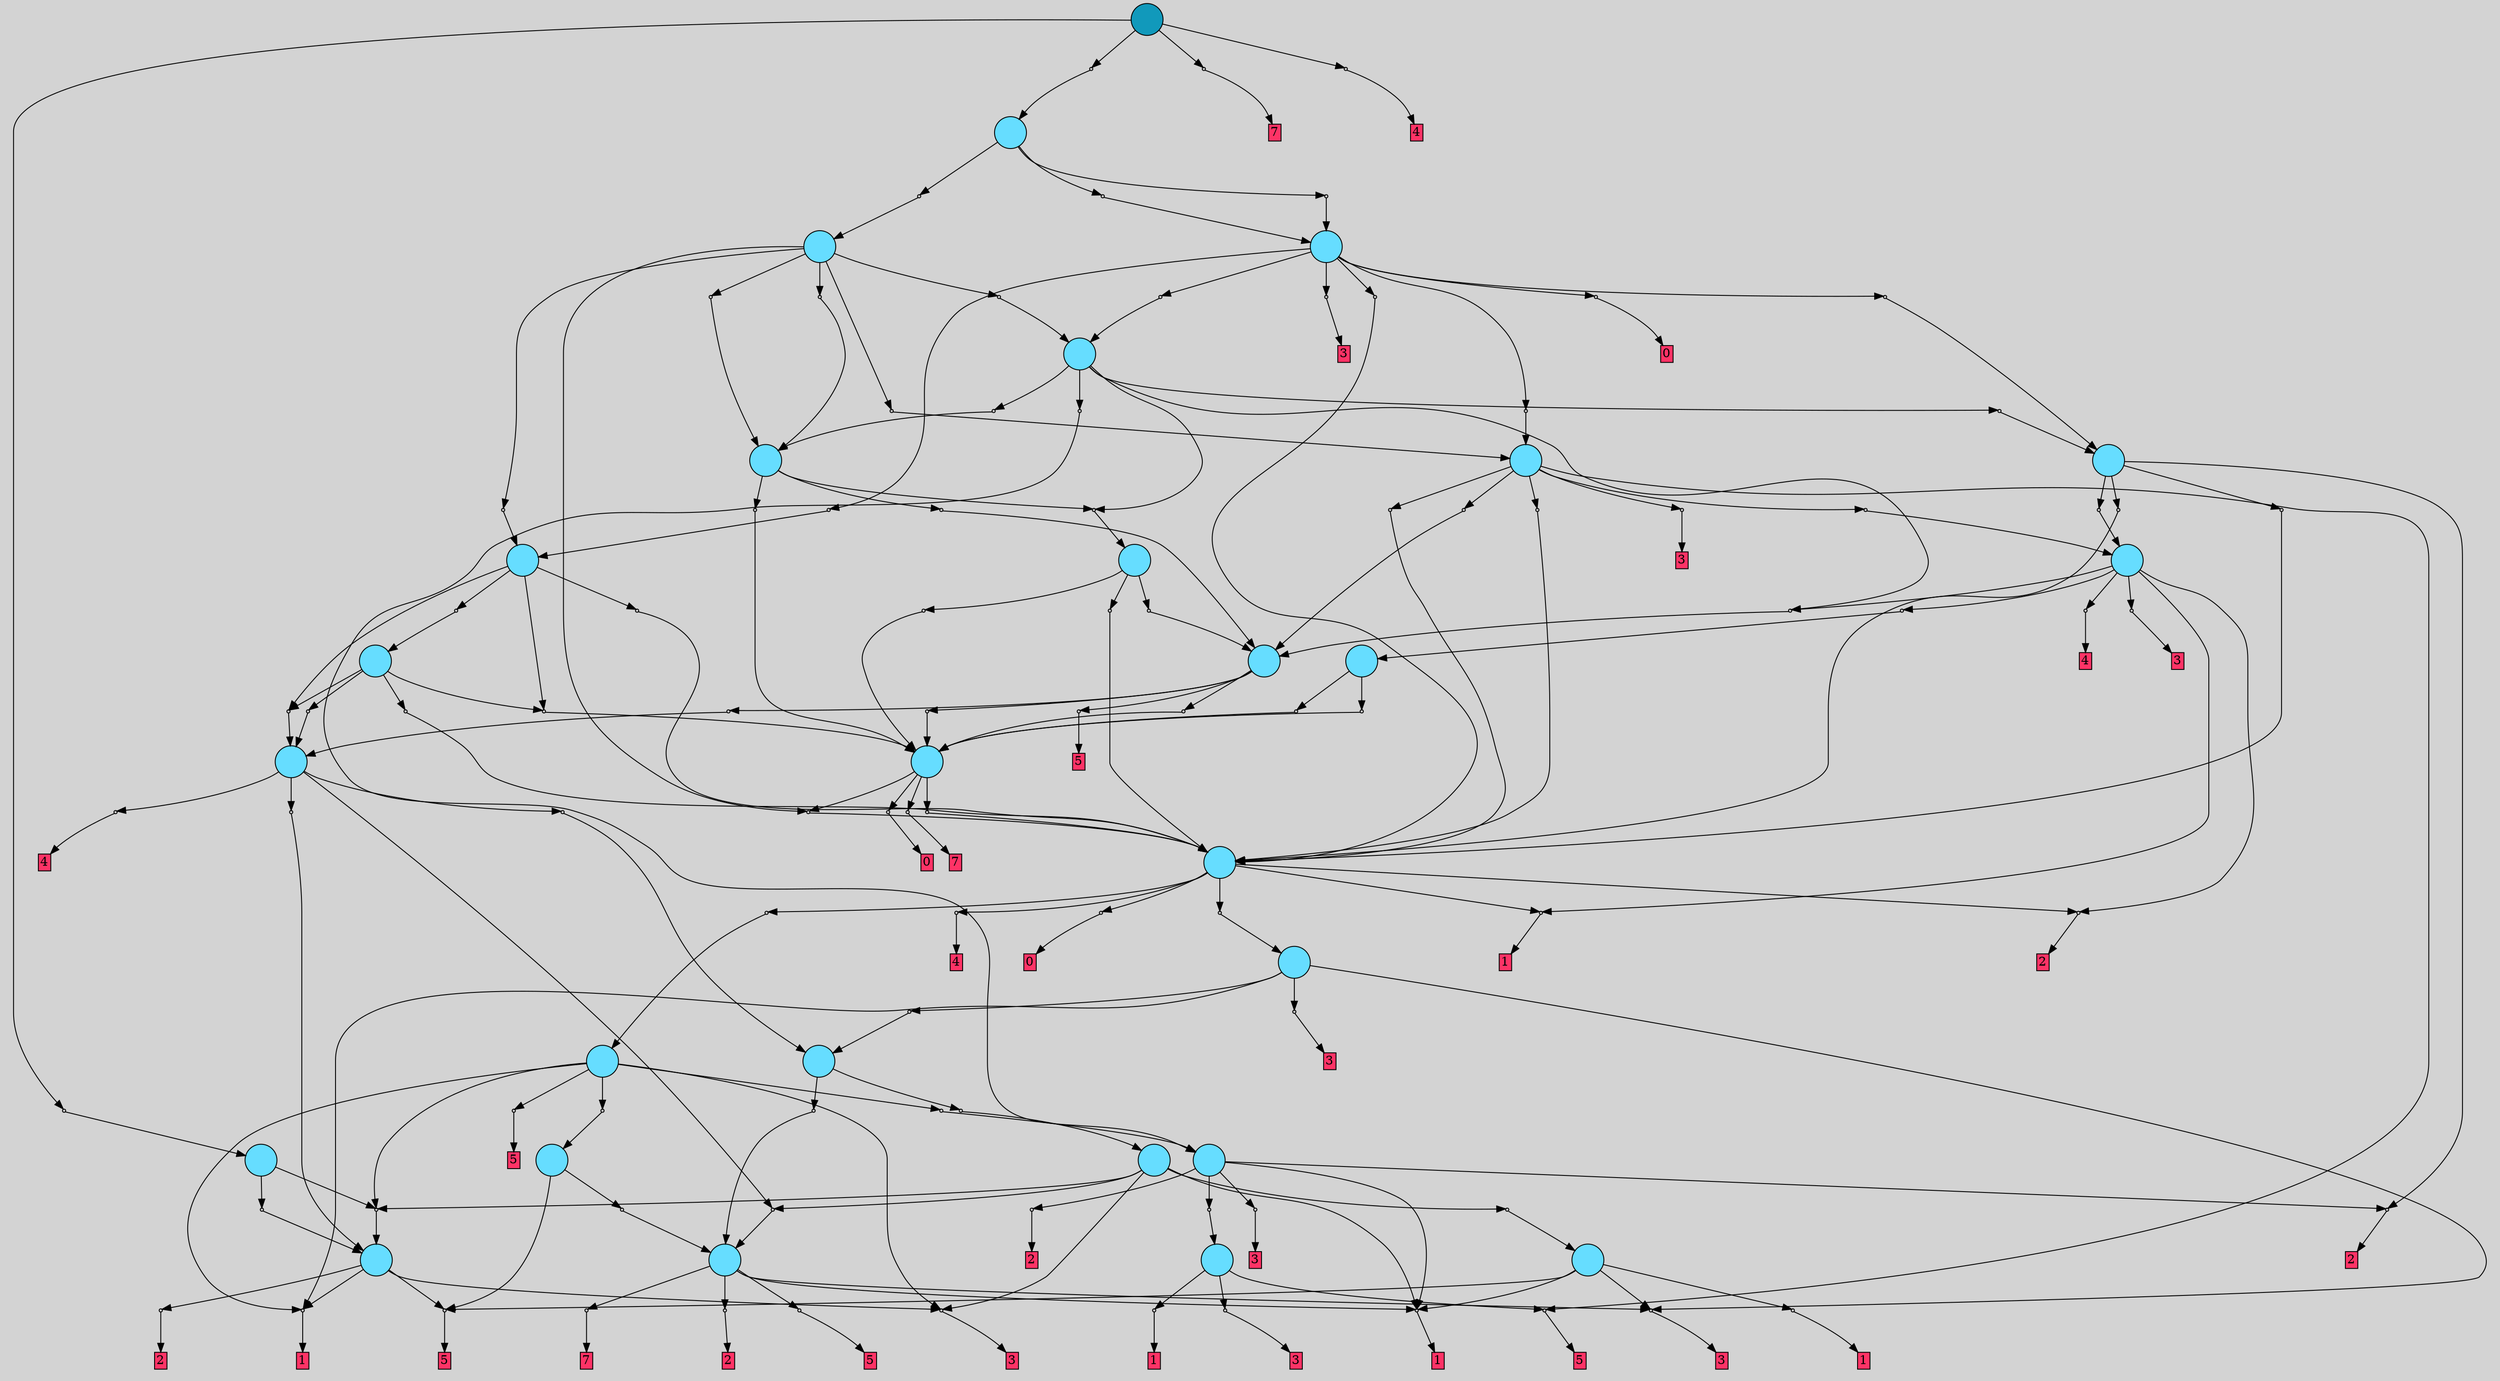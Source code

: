 // File exported with GEGELATI v1.3.1
// On the 2024-07-18 13:47:47
// With the File::TPGGraphDotExporter
digraph{
	graph[pad = "0.212, 0.055" bgcolor = lightgray]
	node[shape=circle style = filled label = ""]
		T0 [fillcolor="#66ddff"]
		T1 [fillcolor="#66ddff"]
		T2 [fillcolor="#66ddff"]
		T3 [fillcolor="#66ddff"]
		T4 [fillcolor="#66ddff"]
		T5 [fillcolor="#66ddff"]
		T6 [fillcolor="#66ddff"]
		T7 [fillcolor="#66ddff"]
		T8 [fillcolor="#66ddff"]
		T9 [fillcolor="#66ddff"]
		T10 [fillcolor="#66ddff"]
		T11 [fillcolor="#66ddff"]
		T12 [fillcolor="#66ddff"]
		T13 [fillcolor="#66ddff"]
		T14 [fillcolor="#66ddff"]
		T15 [fillcolor="#66ddff"]
		T16 [fillcolor="#66ddff"]
		T17 [fillcolor="#66ddff"]
		T18 [fillcolor="#66ddff"]
		T19 [fillcolor="#66ddff"]
		T20 [fillcolor="#66ddff"]
		T21 [fillcolor="#66ddff"]
		T22 [fillcolor="#66ddff"]
		T23 [fillcolor="#66ddff"]
		T24 [fillcolor="#66ddff"]
		T25 [fillcolor="#66ddff"]
		T26 [fillcolor="#66ddff"]
		T27 [fillcolor="#1199bb"]
		P0 [fillcolor="#cccccc" shape=point] //
		I0 [shape=box style=invis label="0|0&2|2#2|4&#92;n"]
		P0 -> I0[style=invis]
		A0 [fillcolor="#ff3366" shape=box margin=0.03 width=0 height=0 label="1"]
		T0 -> P0 -> A0
		P1 [fillcolor="#cccccc" shape=point] //
		I1 [shape=box style=invis label="8|0&0|5#0|2&#92;n"]
		P1 -> I1[style=invis]
		A1 [fillcolor="#ff3366" shape=box margin=0.03 width=0 height=0 label="3"]
		T0 -> P1 -> A1
		P2 [fillcolor="#cccccc" shape=point] //
		I2 [shape=box style=invis label="4|0&2|2#4|4&#92;n"]
		P2 -> I2[style=invis]
		A2 [fillcolor="#ff3366" shape=box margin=0.03 width=0 height=0 label="5"]
		T0 -> P2 -> A2
		P3 [fillcolor="#cccccc" shape=point] //
		I3 [shape=box style=invis label="8|0&2|5#0|2&#92;n"]
		P3 -> I3[style=invis]
		A3 [fillcolor="#ff3366" shape=box margin=0.03 width=0 height=0 label="3"]
		T1 -> P3 -> A3
		P4 [fillcolor="#cccccc" shape=point] //
		I4 [shape=box style=invis label="1|7&3|1#4|4&#92;n3|0&0|7#2|4&#92;n"]
		P4 -> I4[style=invis]
		A4 [fillcolor="#ff3366" shape=box margin=0.03 width=0 height=0 label="7"]
		T1 -> P4 -> A4
		P5 [fillcolor="#cccccc" shape=point] //
		I5 [shape=box style=invis label="4|0&2|2#4|4&#92;n"]
		P5 -> I5[style=invis]
		A5 [fillcolor="#ff3366" shape=box margin=0.03 width=0 height=0 label="5"]
		T1 -> P5 -> A5
		P6 [fillcolor="#cccccc" shape=point] //
		I6 [shape=box style=invis label="0|0&2|2#2|4&#92;n"]
		P6 -> I6[style=invis]
		A6 [fillcolor="#ff3366" shape=box margin=0.03 width=0 height=0 label="1"]
		T1 -> P6 -> A6
		P7 [fillcolor="#cccccc" shape=point] //
		I7 [shape=box style=invis label="0|0&1|7#2|2&#92;n"]
		P7 -> I7[style=invis]
		A7 [fillcolor="#ff3366" shape=box margin=0.03 width=0 height=0 label="2"]
		T1 -> P7 -> A7
		T2 -> P3
		P8 [fillcolor="#cccccc" shape=point] //
		I8 [shape=box style=invis label="4|0&2|6#4|4&#92;n"]
		P8 -> I8[style=invis]
		A8 [fillcolor="#ff3366" shape=box margin=0.03 width=0 height=0 label="5"]
		T2 -> P8 -> A8
		T2 -> P6
		P9 [fillcolor="#cccccc" shape=point] //
		I9 [shape=box style=invis label="0|0&0|2#2|4&#92;n"]
		P9 -> I9[style=invis]
		A9 [fillcolor="#ff3366" shape=box margin=0.03 width=0 height=0 label="1"]
		T2 -> P9 -> A9
		T3 -> P8
		P10 [fillcolor="#cccccc" shape=point] //
		I10 [shape=box style=invis label="0|0&2|2#2|4&#92;n"]
		P10 -> I10[style=invis]
		A10 [fillcolor="#ff3366" shape=box margin=0.03 width=0 height=0 label="1"]
		T3 -> P10 -> A10
		P11 [fillcolor="#cccccc" shape=point] //
		I11 [shape=box style=invis label="8|0&2|5#0|2&#92;n"]
		P11 -> I11[style=invis]
		A11 [fillcolor="#ff3366" shape=box margin=0.03 width=0 height=0 label="3"]
		T3 -> P11 -> A11
		P12 [fillcolor="#cccccc" shape=point] //
		I12 [shape=box style=invis label="5|0&4|3#2|7&#92;n"]
		P12 -> I12[style=invis]
		A12 [fillcolor="#ff3366" shape=box margin=0.03 width=0 height=0 label="2"]
		T3 -> P12 -> A12
		P13 [fillcolor="#cccccc" shape=point] //
		I13 [shape=box style=invis label="0|0&2|7#2|2&#92;n"]
		P13 -> I13[style=invis]
		A13 [fillcolor="#ff3366" shape=box margin=0.03 width=0 height=0 label="2"]
		T4 -> P13 -> A13
		P14 [fillcolor="#cccccc" shape=point] //
		I14 [shape=box style=invis label="8|0&2|5#0|2&#92;n"]
		P14 -> I14[style=invis]
		A14 [fillcolor="#ff3366" shape=box margin=0.03 width=0 height=0 label="3"]
		T4 -> P14 -> A14
		P15 [fillcolor="#cccccc" shape=point] //
		I15 [shape=box style=invis label="4|0&2|6#4|4&#92;n"]
		P15 -> I15[style=invis]
		T4 -> P15 -> T0
		T4 -> P6
		P16 [fillcolor="#cccccc" shape=point] //
		I16 [shape=box style=invis label="6|7&4|1#1|1&#92;n0|0&0|7#2|2&#92;n"]
		P16 -> I16[style=invis]
		A15 [fillcolor="#ff3366" shape=box margin=0.03 width=0 height=0 label="2"]
		T4 -> P16 -> A15
		P17 [fillcolor="#cccccc" shape=point] //
		I17 [shape=box style=invis label="4|0&1|3#2|5&#92;n"]
		P17 -> I17[style=invis]
		T5 -> P17 -> T3
		T5 -> P11
		P18 [fillcolor="#cccccc" shape=point] //
		I18 [shape=box style=invis label="4|0&3|1#1|3&#92;n"]
		P18 -> I18[style=invis]
		T5 -> P18 -> T2
		T5 -> P6
		P19 [fillcolor="#cccccc" shape=point] //
		I19 [shape=box style=invis label="2|0&2|7#3|7&#92;n"]
		P19 -> I19[style=invis]
		T5 -> P19 -> T1
		P20 [fillcolor="#cccccc" shape=point] //
		I20 [shape=box style=invis label="2|0&2|7#3|7&#92;n"]
		P20 -> I20[style=invis]
		T6 -> P20 -> T1
		P21 [fillcolor="#cccccc" shape=point] //
		I21 [shape=box style=invis label="1|0&4|4#1|3&#92;n"]
		P21 -> I21[style=invis]
		T6 -> P21 -> T5
		T7 -> P8
		P22 [fillcolor="#cccccc" shape=point] //
		I22 [shape=box style=invis label="0|6&1|4#0|4&#92;n2|0&0|6#2|7&#92;n"]
		P22 -> I22[style=invis]
		T7 -> P22 -> T1
		P23 [fillcolor="#cccccc" shape=point] //
		I23 [shape=box style=invis label="1|0&3|7#0|0&#92;n"]
		P23 -> I23[style=invis]
		A16 [fillcolor="#ff3366" shape=box margin=0.03 width=0 height=0 label="3"]
		T8 -> P23 -> A16
		T8 -> P3
		P24 [fillcolor="#cccccc" shape=point] //
		I24 [shape=box style=invis label="1|0&3|3#3|4&#92;n"]
		P24 -> I24[style=invis]
		T8 -> P24 -> T6
		T8 -> P10
		T9 -> P17
		T9 -> P11
		P25 [fillcolor="#cccccc" shape=point] //
		I25 [shape=box style=invis label="2|0&2|7#3|7&#92;n"]
		P25 -> I25[style=invis]
		T9 -> P25 -> T4
		P26 [fillcolor="#cccccc" shape=point] //
		I26 [shape=box style=invis label="4|0&2|6#4|4&#92;n"]
		P26 -> I26[style=invis]
		T9 -> P26 -> T7
		P27 [fillcolor="#cccccc" shape=point] //
		I27 [shape=box style=invis label="4|0&2|2#4|4&#92;n"]
		P27 -> I27[style=invis]
		A17 [fillcolor="#ff3366" shape=box margin=0.03 width=0 height=0 label="5"]
		T9 -> P27 -> A17
		T9 -> P10
		T10 -> P17
		P28 [fillcolor="#cccccc" shape=point] //
		I28 [shape=box style=invis label="3|0&1|6#2|2&#92;n"]
		P28 -> I28[style=invis]
		T10 -> P28 -> T3
		P29 [fillcolor="#cccccc" shape=point] //
		I29 [shape=box style=invis label="1|3&4|7#3|7&#92;n4|0&0|3#2|7&#92;n"]
		P29 -> I29[style=invis]
		T11 -> P29 -> T3
		P30 [fillcolor="#cccccc" shape=point] //
		I30 [shape=box style=invis label="0|0&4|3#2|6&#92;n"]
		P30 -> I30[style=invis]
		A18 [fillcolor="#ff3366" shape=box margin=0.03 width=0 height=0 label="4"]
		T11 -> P30 -> A18
		P31 [fillcolor="#cccccc" shape=point] //
		I31 [shape=box style=invis label="8|0&3|3#4|5&#92;n"]
		P31 -> I31[style=invis]
		T11 -> P31 -> T6
		T11 -> P19
		P32 [fillcolor="#cccccc" shape=point] //
		I32 [shape=box style=invis label="2|0&4|6#2|5&#92;n"]
		P32 -> I32[style=invis]
		T12 -> P32 -> T8
		P33 [fillcolor="#cccccc" shape=point] //
		I33 [shape=box style=invis label="0|0&4|1#4|0&#92;n"]
		P33 -> I33[style=invis]
		T12 -> P33 -> T9
		P34 [fillcolor="#cccccc" shape=point] //
		I34 [shape=box style=invis label="0|0&2|7#2|2&#92;n"]
		P34 -> I34[style=invis]
		A19 [fillcolor="#ff3366" shape=box margin=0.03 width=0 height=0 label="2"]
		T12 -> P34 -> A19
		P35 [fillcolor="#cccccc" shape=point] //
		I35 [shape=box style=invis label="8|0&0|5#1|1&#92;n"]
		P35 -> I35[style=invis]
		A20 [fillcolor="#ff3366" shape=box margin=0.03 width=0 height=0 label="0"]
		T12 -> P35 -> A20
		P36 [fillcolor="#cccccc" shape=point] //
		I36 [shape=box style=invis label="8|0&2|5#2|3&#92;n"]
		P36 -> I36[style=invis]
		A21 [fillcolor="#ff3366" shape=box margin=0.03 width=0 height=0 label="4"]
		T12 -> P36 -> A21
		P37 [fillcolor="#cccccc" shape=point] //
		I37 [shape=box style=invis label="0|0&2|6#2|4&#92;n"]
		P37 -> I37[style=invis]
		A22 [fillcolor="#ff3366" shape=box margin=0.03 width=0 height=0 label="1"]
		T12 -> P37 -> A22
		P38 [fillcolor="#cccccc" shape=point] //
		I38 [shape=box style=invis label="2|0&3|0#4|2&#92;n"]
		P38 -> I38[style=invis]
		T13 -> P38 -> T12
		P39 [fillcolor="#cccccc" shape=point] //
		I39 [shape=box style=invis label="0|0&4|1#2|0&#92;n"]
		P39 -> I39[style=invis]
		A23 [fillcolor="#ff3366" shape=box margin=0.03 width=0 height=0 label="0"]
		T13 -> P39 -> A23
		P40 [fillcolor="#cccccc" shape=point] //
		I40 [shape=box style=invis label="1|7&3|1#4|4&#92;n3|0&0|7#2|4&#92;n"]
		P40 -> I40[style=invis]
		A24 [fillcolor="#ff3366" shape=box margin=0.03 width=0 height=0 label="7"]
		T13 -> P40 -> A24
		P41 [fillcolor="#cccccc" shape=point] //
		I41 [shape=box style=invis label="2|6&3|0#2|7&#92;n0|0&4|0#0|6&#92;n"]
		P41 -> I41[style=invis]
		T13 -> P41 -> T12
		P42 [fillcolor="#cccccc" shape=point] //
		I42 [shape=box style=invis label="2|0&1|6#2|5&#92;n"]
		P42 -> I42[style=invis]
		T14 -> P42 -> T11
		P43 [fillcolor="#cccccc" shape=point] //
		I43 [shape=box style=invis label="2|6&3|0#2|7&#92;n0|0&4|0#0|6&#92;n"]
		P43 -> I43[style=invis]
		T14 -> P43 -> T12
		P44 [fillcolor="#cccccc" shape=point] //
		I44 [shape=box style=invis label="2|0&1|3#1|3&#92;n"]
		P44 -> I44[style=invis]
		T14 -> P44 -> T13
		P45 [fillcolor="#cccccc" shape=point] //
		I45 [shape=box style=invis label="1|0&3|0#4|2&#92;n"]
		P45 -> I45[style=invis]
		T14 -> P45 -> T11
		P46 [fillcolor="#cccccc" shape=point] //
		I46 [shape=box style=invis label="0|6&3|6#4|2&#92;n0|0&4|0#0|6&#92;n"]
		P46 -> I46[style=invis]
		T15 -> P46 -> T12
		T15 -> P42
		T15 -> P44
		P47 [fillcolor="#cccccc" shape=point] //
		I47 [shape=box style=invis label="8|0&1|1#4|2&#92;n"]
		P47 -> I47[style=invis]
		T15 -> P47 -> T14
		P48 [fillcolor="#cccccc" shape=point] //
		I48 [shape=box style=invis label="2|0&1|3#1|3&#92;n"]
		P48 -> I48[style=invis]
		T16 -> P48 -> T13
		P49 [fillcolor="#cccccc" shape=point] //
		I49 [shape=box style=invis label="8|1&4|1#0|4&#92;n3|0&0|1#2|4&#92;n"]
		P49 -> I49[style=invis]
		T16 -> P49 -> T13
		P50 [fillcolor="#cccccc" shape=point] //
		I50 [shape=box style=invis label="2|0&2|5#4|4&#92;n1|0&0|0#4|2&#92;n"]
		P50 -> I50[style=invis]
		T17 -> P50 -> T11
		P51 [fillcolor="#cccccc" shape=point] //
		I51 [shape=box style=invis label="1|0&4|6#4|2&#92;n"]
		P51 -> I51[style=invis]
		A25 [fillcolor="#ff3366" shape=box margin=0.03 width=0 height=0 label="5"]
		T17 -> P51 -> A25
		P52 [fillcolor="#cccccc" shape=point] //
		I52 [shape=box style=invis label="2|0&1|3#1|3&#92;n"]
		P52 -> I52[style=invis]
		T17 -> P52 -> T13
		P53 [fillcolor="#cccccc" shape=point] //
		I53 [shape=box style=invis label="2|0&4|3#2|6&#92;n"]
		P53 -> I53[style=invis]
		T17 -> P53 -> T13
		P54 [fillcolor="#cccccc" shape=point] //
		I54 [shape=box style=invis label="2|0&3|0#2|7&#92;n"]
		P54 -> I54[style=invis]
		T18 -> P54 -> T17
		P55 [fillcolor="#cccccc" shape=point] //
		I55 [shape=box style=invis label="0|6&0|7#4|2&#92;n0|0&4|0#0|6&#92;n"]
		P55 -> I55[style=invis]
		T18 -> P55 -> T12
		P56 [fillcolor="#cccccc" shape=point] //
		I56 [shape=box style=invis label="2|3&1|3#1|3&#92;n0|0&0|3#4|0&#92;n"]
		P56 -> I56[style=invis]
		T18 -> P56 -> T13
		P57 [fillcolor="#cccccc" shape=point] //
		I57 [shape=box style=invis label="2|0&2|0#2|7&#92;n"]
		P57 -> I57[style=invis]
		T19 -> P57 -> T18
		P58 [fillcolor="#cccccc" shape=point] //
		I58 [shape=box style=invis label="2|3&1|4#1|3&#92;n0|0&0|3#4|0&#92;n"]
		P58 -> I58[style=invis]
		T19 -> P58 -> T13
		P59 [fillcolor="#cccccc" shape=point] //
		I59 [shape=box style=invis label="2|0&3|0#2|7&#92;n"]
		P59 -> I59[style=invis]
		T19 -> P59 -> T17
		P60 [fillcolor="#cccccc" shape=point] //
		I60 [shape=box style=invis label="7|0&1|7#3|3&#92;n"]
		P60 -> I60[style=invis]
		A26 [fillcolor="#ff3366" shape=box margin=0.03 width=0 height=0 label="4"]
		T20 -> P60 -> A26
		T20 -> P34
		P61 [fillcolor="#cccccc" shape=point] //
		I61 [shape=box style=invis label="2|0&1|6#2|5&#92;n"]
		P61 -> I61[style=invis]
		T20 -> P61 -> T16
		P62 [fillcolor="#cccccc" shape=point] //
		I62 [shape=box style=invis label=""]
		P62 -> I62[style=invis]
		A27 [fillcolor="#ff3366" shape=box margin=0.03 width=0 height=0 label="3"]
		T20 -> P62 -> A27
		P63 [fillcolor="#cccccc" shape=point] //
		I63 [shape=box style=invis label="2|0&3|0#2|7&#92;n"]
		P63 -> I63[style=invis]
		T20 -> P63 -> T17
		T20 -> P37
		P64 [fillcolor="#cccccc" shape=point] //
		I64 [shape=box style=invis label="7|0&3|2#0|5&#92;n"]
		P64 -> I64[style=invis]
		T21 -> P64 -> T20
		P65 [fillcolor="#cccccc" shape=point] //
		I65 [shape=box style=invis label="2|0&1|3#4|0&#92;n"]
		P65 -> I65[style=invis]
		T21 -> P65 -> T12
		P66 [fillcolor="#cccccc" shape=point] //
		I66 [shape=box style=invis label="2|0&3|0#4|2&#92;n"]
		P66 -> I66[style=invis]
		T21 -> P66 -> T12
		T21 -> P13
		P67 [fillcolor="#cccccc" shape=point] //
		I67 [shape=box style=invis label="7|0&3|2#0|5&#92;n"]
		P67 -> I67[style=invis]
		T22 -> P67 -> T20
		P68 [fillcolor="#cccccc" shape=point] //
		I68 [shape=box style=invis label="3|0&2|2#3|4&#92;n"]
		P68 -> I68[style=invis]
		T22 -> P68 -> T17
		P69 [fillcolor="#cccccc" shape=point] //
		I69 [shape=box style=invis label="2|0&3|0#4|2&#92;n"]
		P69 -> I69[style=invis]
		T22 -> P69 -> T12
		P70 [fillcolor="#cccccc" shape=point] //
		I70 [shape=box style=invis label="2|0&1|3#4|0&#92;n"]
		P70 -> I70[style=invis]
		T22 -> P70 -> T12
		T22 -> P2
		P71 [fillcolor="#cccccc" shape=point] //
		I71 [shape=box style=invis label="7|0&3|4#4|2&#92;n"]
		P71 -> I71[style=invis]
		A28 [fillcolor="#ff3366" shape=box margin=0.03 width=0 height=0 label="3"]
		T22 -> P71 -> A28
		P72 [fillcolor="#cccccc" shape=point] //
		I72 [shape=box style=invis label="0|0&3|2#0|2&#92;n"]
		P72 -> I72[style=invis]
		T23 -> P72 -> T19
		T23 -> P57
		T23 -> P63
		P73 [fillcolor="#cccccc" shape=point] //
		I73 [shape=box style=invis label="0|0&4|6#4|4&#92;n"]
		P73 -> I73[style=invis]
		T23 -> P73 -> T21
		P74 [fillcolor="#cccccc" shape=point] //
		I74 [shape=box style=invis label="2|0&2|7#3|7&#92;n"]
		P74 -> I74[style=invis]
		T23 -> P74 -> T4
		P75 [fillcolor="#cccccc" shape=point] //
		I75 [shape=box style=invis label="3|0&2|6#0|3&#92;n"]
		P75 -> I75[style=invis]
		T24 -> P75 -> T22
		P76 [fillcolor="#cccccc" shape=point] //
		I76 [shape=box style=invis label="0|0&1|2#3|4&#92;n"]
		P76 -> I76[style=invis]
		T24 -> P76 -> T23
		P77 [fillcolor="#cccccc" shape=point] //
		I77 [shape=box style=invis label="0|4&3|2#0|6&#92;n5|5&2|7#3|2&#92;n1|0&0|5#0|4&#92;n"]
		P77 -> I77[style=invis]
		T24 -> P77 -> T19
		T24 -> P38
		P78 [fillcolor="#cccccc" shape=point] //
		I78 [shape=box style=invis label="0|2&2|3#2|7&#92;n0|0&3|2#0|2&#92;n"]
		P78 -> I78[style=invis]
		T24 -> P78 -> T19
		P79 [fillcolor="#cccccc" shape=point] //
		I79 [shape=box style=invis label="2|0&2|2#2|5&#92;n"]
		P79 -> I79[style=invis]
		T24 -> P79 -> T15
		P80 [fillcolor="#cccccc" shape=point] //
		I80 [shape=box style=invis label="3|0&2|6#0|3&#92;n"]
		P80 -> I80[style=invis]
		T25 -> P80 -> T22
		P81 [fillcolor="#cccccc" shape=point] //
		I81 [shape=box style=invis label="0|0&1|2#3|4&#92;n"]
		P81 -> I81[style=invis]
		T25 -> P81 -> T23
		P82 [fillcolor="#cccccc" shape=point] //
		I82 [shape=box style=invis label="8|0&0|4#1|0&#92;n"]
		P82 -> I82[style=invis]
		A29 [fillcolor="#ff3366" shape=box margin=0.03 width=0 height=0 label="3"]
		T25 -> P82 -> A29
		P83 [fillcolor="#cccccc" shape=point] //
		I83 [shape=box style=invis label="3|0&2|4#0|1&#92;n"]
		P83 -> I83[style=invis]
		T25 -> P83 -> T21
		P84 [fillcolor="#cccccc" shape=point] //
		I84 [shape=box style=invis label="4|0&3|0#2|1&#92;n"]
		P84 -> I84[style=invis]
		A30 [fillcolor="#ff3366" shape=box margin=0.03 width=0 height=0 label="0"]
		T25 -> P84 -> A30
		P85 [fillcolor="#cccccc" shape=point] //
		I85 [shape=box style=invis label="2|0&2|2#2|5&#92;n"]
		P85 -> I85[style=invis]
		T25 -> P85 -> T15
		P86 [fillcolor="#cccccc" shape=point] //
		I86 [shape=box style=invis label="2|0&3|0#4|5&#92;n"]
		P86 -> I86[style=invis]
		T25 -> P86 -> T12
		P87 [fillcolor="#cccccc" shape=point] //
		I87 [shape=box style=invis label="8|1&1|4#2|2&#92;n2|0&0|1#4|2&#92;n"]
		P87 -> I87[style=invis]
		T26 -> P87 -> T25
		P88 [fillcolor="#cccccc" shape=point] //
		I88 [shape=box style=invis label="8|0&3|5#0|2&#92;n"]
		P88 -> I88[style=invis]
		T26 -> P88 -> T24
		P89 [fillcolor="#cccccc" shape=point] //
		I89 [shape=box style=invis label="8|0&1|5#2|2&#92;n2|0&4|1#0|0&#92;n"]
		P89 -> I89[style=invis]
		T26 -> P89 -> T25
		P90 [fillcolor="#cccccc" shape=point] //
		I90 [shape=box style=invis label="8|0&2|4#4|4&#92;n"]
		P90 -> I90[style=invis]
		T27 -> P90 -> T10
		P91 [fillcolor="#cccccc" shape=point] //
		I91 [shape=box style=invis label="8|0&3|5#0|2&#92;n"]
		P91 -> I91[style=invis]
		T27 -> P91 -> T26
		P92 [fillcolor="#cccccc" shape=point] //
		I92 [shape=box style=invis label="3|7&3|4#2|6&#92;n3|0&0|7#4|4&#92;n8|4&0|0#3|0&#92;n8|0&0|4#4|5&#92;n"]
		P92 -> I92[style=invis]
		A31 [fillcolor="#ff3366" shape=box margin=0.03 width=0 height=0 label="7"]
		T27 -> P92 -> A31
		P93 [fillcolor="#cccccc" shape=point] //
		I93 [shape=box style=invis label="8|0&2|0#1|3&#92;n"]
		P93 -> I93[style=invis]
		A32 [fillcolor="#ff3366" shape=box margin=0.03 width=0 height=0 label="4"]
		T27 -> P93 -> A32
		{ rank= same T27 }
}
